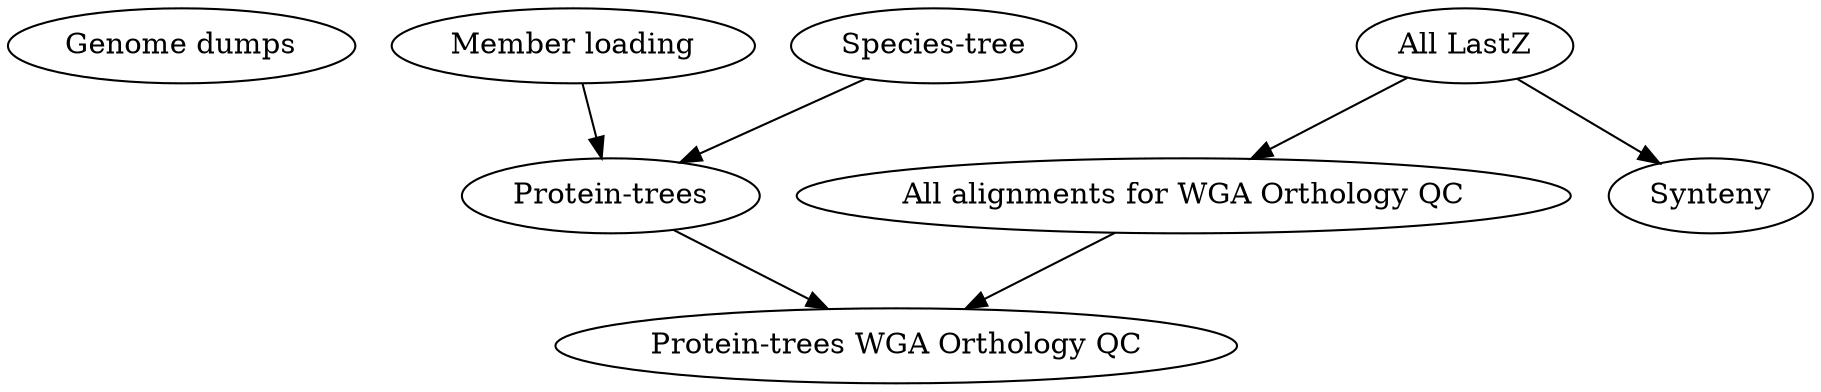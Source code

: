 digraph "EG_release" {
    "Genome dumps";
    "Member loading" -> "Protein-trees";
    "Species-tree" -> "Protein-trees";
    "Protein-trees" -> "Protein-trees WGA Orthology QC";
    "All LastZ" -> {"All alignments for WGA Orthology QC", "Synteny"};
    "All alignments for WGA Orthology QC" -> "Protein-trees WGA Orthology QC";
    {rank = same; "All LastZ"; "Member loading"; }
}
